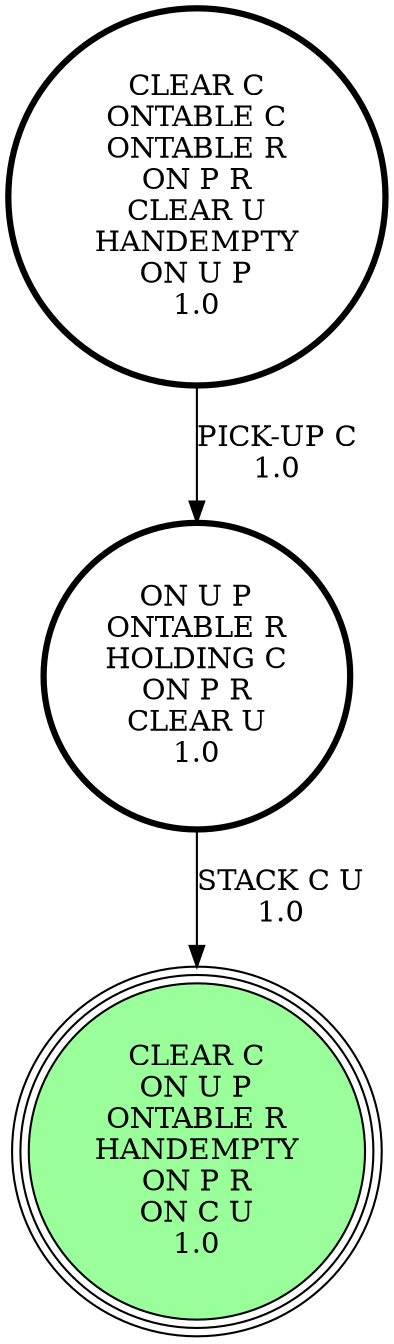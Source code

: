 digraph {
"CLEAR C\nONTABLE C\nONTABLE R\nON P R\nCLEAR U\nHANDEMPTY\nON U P\n1.0\n" -> "ON U P\nONTABLE R\nHOLDING C\nON P R\nCLEAR U\n1.0\n"[label="PICK-UP C\n1.0\n"];
"ON U P\nONTABLE R\nHOLDING C\nON P R\nCLEAR U\n1.0\n" -> "CLEAR C\nON U P\nONTABLE R\nHANDEMPTY\nON P R\nON C U\n1.0\n"[label="STACK C U\n1.0\n"];
"CLEAR C\nON U P\nONTABLE R\nHANDEMPTY\nON P R\nON C U\n1.0\n" [shape=circle, style=filled, fillcolor=palegreen1, peripheries=3];
"ON U P\nONTABLE R\nHOLDING C\nON P R\nCLEAR U\n1.0\n" [shape=circle, penwidth=3];
"CLEAR C\nON U P\nONTABLE R\nHANDEMPTY\nON P R\nON C U\n1.0\n" [shape=circle, style=filled, fillcolor=palegreen1, peripheries=3];
"CLEAR C\nONTABLE C\nONTABLE R\nON P R\nCLEAR U\nHANDEMPTY\nON U P\n1.0\n" [shape=circle, penwidth=3];
}
